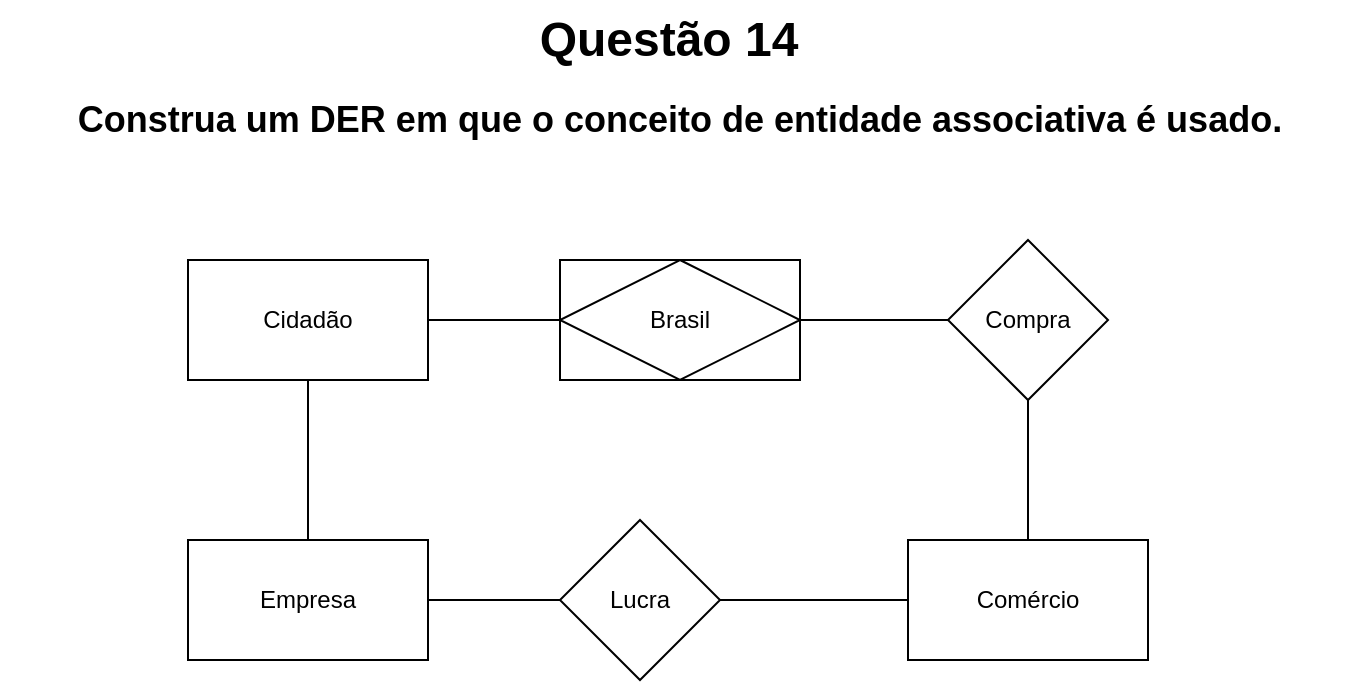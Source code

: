 <mxfile version="14.5.1" type="device"><diagram id="JBBhmLulQRX5kmYFgjL2" name="Page-1"><mxGraphModel dx="749" dy="822" grid="1" gridSize="10" guides="1" tooltips="1" connect="1" arrows="1" fold="1" page="1" pageScale="1" pageWidth="827" pageHeight="1169" math="0" shadow="0"><root><mxCell id="0"/><mxCell id="1" parent="0"/><mxCell id="2" value="Questão 14" style="text;strokeColor=none;fillColor=none;html=1;fontSize=24;fontStyle=1;verticalAlign=middle;align=center;" parent="1" vertex="1"><mxGeometry x="240" y="40" width="348" height="40" as="geometry"/></mxCell><mxCell id="4" value="&lt;h2&gt;Construa um DER em que o conceito de entidade associativa é usado.&lt;/h2&gt;" style="text;strokeColor=none;fillColor=none;align=center;verticalAlign=middle;whiteSpace=wrap;rounded=0;html=1;" parent="1" vertex="1"><mxGeometry x="80" y="80" width="680" height="40" as="geometry"/></mxCell><mxCell id="VvZtn-v1ZZGF5YcZzP1Q-57" value="" style="edgeStyle=orthogonalEdgeStyle;rounded=0;orthogonalLoop=1;jettySize=auto;html=1;labelBackgroundColor=#ffffff;endArrow=none;endFill=0;" edge="1" parent="1" source="VvZtn-v1ZZGF5YcZzP1Q-58" target="VvZtn-v1ZZGF5YcZzP1Q-56"><mxGeometry relative="1" as="geometry"/></mxCell><mxCell id="VvZtn-v1ZZGF5YcZzP1Q-66" value="" style="edgeStyle=orthogonalEdgeStyle;rounded=0;orthogonalLoop=1;jettySize=auto;html=1;labelBackgroundColor=#ffffff;endArrow=none;endFill=0;" edge="1" parent="1" source="VvZtn-v1ZZGF5YcZzP1Q-56" target="VvZtn-v1ZZGF5YcZzP1Q-65"><mxGeometry relative="1" as="geometry"/></mxCell><mxCell id="VvZtn-v1ZZGF5YcZzP1Q-56" value="Comércio" style="whiteSpace=wrap;html=1;" vertex="1" parent="1"><mxGeometry x="534" y="310" width="120" height="60" as="geometry"/></mxCell><mxCell id="VvZtn-v1ZZGF5YcZzP1Q-61" value="" style="edgeStyle=orthogonalEdgeStyle;rounded=0;orthogonalLoop=1;jettySize=auto;html=1;labelBackgroundColor=#ffffff;endArrow=none;endFill=0;" edge="1" parent="1" source="VvZtn-v1ZZGF5YcZzP1Q-54" target="VvZtn-v1ZZGF5YcZzP1Q-60"><mxGeometry relative="1" as="geometry"/></mxCell><mxCell id="VvZtn-v1ZZGF5YcZzP1Q-60" value="Empresa" style="whiteSpace=wrap;html=1;" vertex="1" parent="1"><mxGeometry x="174" y="310" width="120" height="60" as="geometry"/></mxCell><mxCell id="VvZtn-v1ZZGF5YcZzP1Q-58" value="Compra" style="rhombus;whiteSpace=wrap;html=1;" vertex="1" parent="1"><mxGeometry x="554" y="160" width="80" height="80" as="geometry"/></mxCell><mxCell id="VvZtn-v1ZZGF5YcZzP1Q-53" value="Brasil" style="shape=associativeEntity;whiteSpace=wrap;html=1;align=center;" vertex="1" parent="1"><mxGeometry x="360" y="170" width="120" height="60" as="geometry"/></mxCell><mxCell id="VvZtn-v1ZZGF5YcZzP1Q-63" value="" style="edgeStyle=orthogonalEdgeStyle;rounded=0;orthogonalLoop=1;jettySize=auto;html=1;labelBackgroundColor=#ffffff;endArrow=none;endFill=0;" edge="1" parent="1" source="VvZtn-v1ZZGF5YcZzP1Q-58" target="VvZtn-v1ZZGF5YcZzP1Q-53"><mxGeometry relative="1" as="geometry"><mxPoint x="554.059" y="200.059" as="sourcePoint"/><mxPoint x="234.059" y="310" as="targetPoint"/></mxGeometry></mxCell><mxCell id="VvZtn-v1ZZGF5YcZzP1Q-54" value="Cidadão" style="whiteSpace=wrap;html=1;" vertex="1" parent="1"><mxGeometry x="174" y="170" width="120" height="60" as="geometry"/></mxCell><mxCell id="VvZtn-v1ZZGF5YcZzP1Q-64" value="" style="edgeStyle=orthogonalEdgeStyle;rounded=0;orthogonalLoop=1;jettySize=auto;html=1;labelBackgroundColor=#ffffff;endArrow=none;endFill=0;" edge="1" parent="1" source="VvZtn-v1ZZGF5YcZzP1Q-53" target="VvZtn-v1ZZGF5YcZzP1Q-54"><mxGeometry relative="1" as="geometry"><mxPoint x="324" y="200.059" as="sourcePoint"/><mxPoint x="234.059" y="310" as="targetPoint"/></mxGeometry></mxCell><mxCell id="VvZtn-v1ZZGF5YcZzP1Q-67" style="edgeStyle=orthogonalEdgeStyle;rounded=0;orthogonalLoop=1;jettySize=auto;html=1;labelBackgroundColor=#ffffff;endArrow=none;endFill=0;" edge="1" parent="1" source="VvZtn-v1ZZGF5YcZzP1Q-65" target="VvZtn-v1ZZGF5YcZzP1Q-60"><mxGeometry relative="1" as="geometry"/></mxCell><mxCell id="VvZtn-v1ZZGF5YcZzP1Q-65" value="Lucra" style="rhombus;whiteSpace=wrap;html=1;" vertex="1" parent="1"><mxGeometry x="360" y="300" width="80" height="80" as="geometry"/></mxCell></root></mxGraphModel></diagram></mxfile>